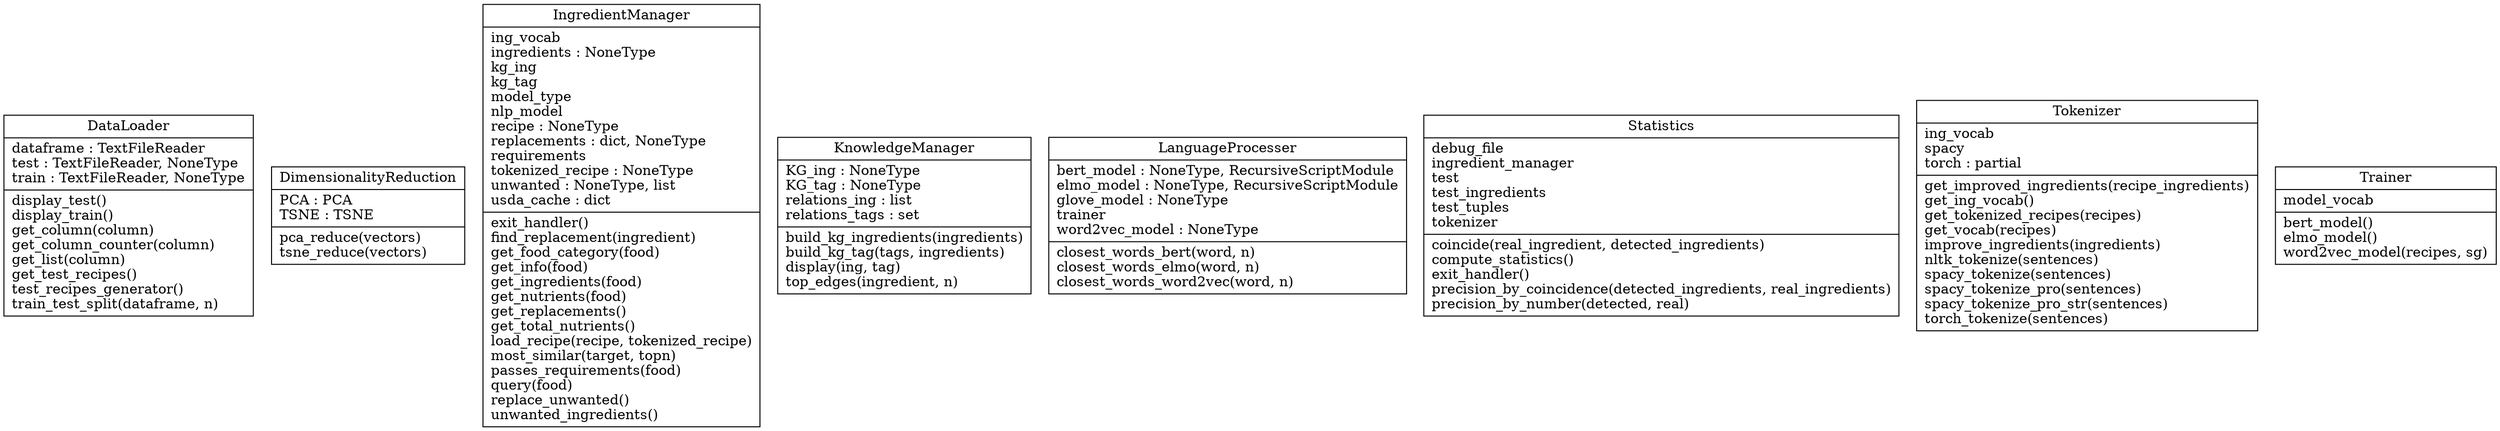 digraph "classes" {
rankdir=BT
charset="utf-8"
"src.data_loader.DataLoader" [color="black", fontcolor="black", label="{DataLoader|dataframe : TextFileReader\ltest : TextFileReader, NoneType\ltrain : TextFileReader, NoneType\l|display_test()\ldisplay_train()\lget_column(column)\lget_column_counter(column)\lget_list(column)\lget_test_recipes()\ltest_recipes_generator()\ltrain_test_split(dataframe, n)\l}", shape="record", style="solid"];
"src.dimensionality_reduction.DimensionalityReduction" [color="black", fontcolor="black", label="{DimensionalityReduction|PCA : PCA\lTSNE : TSNE\l|pca_reduce(vectors)\ltsne_reduce(vectors)\l}", shape="record", style="solid"];
"src.ingredient_manager.IngredientManager" [color="black", fontcolor="black", label="{IngredientManager|ing_vocab\lingredients : NoneType\lkg_ing\lkg_tag\lmodel_type\lnlp_model\lrecipe : NoneType\lreplacements : dict, NoneType\lrequirements\ltokenized_recipe : NoneType\lunwanted : NoneType, list\lusda_cache : dict\l|exit_handler()\lfind_replacement(ingredient)\lget_food_category(food)\lget_info(food)\lget_ingredients(food)\lget_nutrients(food)\lget_replacements()\lget_total_nutrients()\lload_recipe(recipe, tokenized_recipe)\lmost_similar(target, topn)\lpasses_requirements(food)\lquery(food)\lreplace_unwanted()\lunwanted_ingredients()\l}", shape="record", style="solid"];
"src.knowledge_manager.KnowledgeManager" [color="black", fontcolor="black", label="{KnowledgeManager|KG_ing : NoneType\lKG_tag : NoneType\lrelations_ing : list\lrelations_tags : set\l|build_kg_ingredients(ingredients)\lbuild_kg_tag(tags, ingredients)\ldisplay(ing, tag)\ltop_edges(ingredient, n)\l}", shape="record", style="solid"];
"src.language_processer.LanguageProcesser" [color="black", fontcolor="black", label="{LanguageProcesser|bert_model : NoneType, RecursiveScriptModule\lelmo_model : NoneType, RecursiveScriptModule\lglove_model : NoneType\ltrainer\lword2vec_model : NoneType\l|closest_words_bert(word, n)\lclosest_words_elmo(word, n)\lclosest_words_word2vec(word, n)\l}", shape="record", style="solid"];
"src.statistics.Statistics" [color="black", fontcolor="black", label="{Statistics|debug_file\lingredient_manager\ltest\ltest_ingredients\ltest_tuples\ltokenizer\l|coincide(real_ingredient, detected_ingredients)\lcompute_statistics()\lexit_handler()\lprecision_by_coincidence(detected_ingredients, real_ingredients)\lprecision_by_number(detected, real)\l}", shape="record", style="solid"];
"src.tokenizer.Tokenizer" [color="black", fontcolor="black", label="{Tokenizer|ing_vocab\lspacy\ltorch : partial\l|get_improved_ingredients(recipe_ingredients)\lget_ing_vocab()\lget_tokenized_recipes(recipes)\lget_vocab(recipes)\limprove_ingredients(ingredients)\lnltk_tokenize(sentences)\lspacy_tokenize(sentences)\lspacy_tokenize_pro(sentences)\lspacy_tokenize_pro_str(sentences)\ltorch_tokenize(sentences)\l}", shape="record", style="solid"];
"src.trainer.Trainer" [color="black", fontcolor="black", label="{Trainer|model_vocab\l|bert_model()\lelmo_model()\lword2vec_model(recipes, sg)\l}", shape="record", style="solid"];
}
